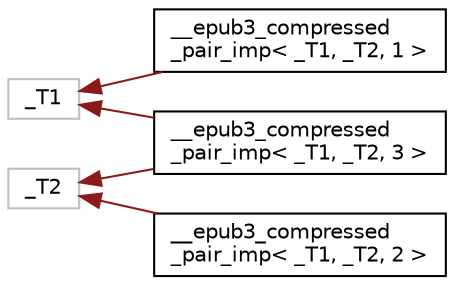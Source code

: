 digraph "Graphical Class Hierarchy"
{
  edge [fontname="Helvetica",fontsize="10",labelfontname="Helvetica",labelfontsize="10"];
  node [fontname="Helvetica",fontsize="10",shape=record];
  rankdir="LR";
  Node1 [label="_T1",height=0.2,width=0.4,color="grey75", fillcolor="white", style="filled"];
  Node1 -> Node2 [dir="back",color="firebrick4",fontsize="10",style="solid",fontname="Helvetica"];
  Node2 [label="__epub3_compressed\l_pair_imp\< _T1, _T2, 1 \>",height=0.2,width=0.4,color="black", fillcolor="white", style="filled",URL="$class____epub3__compressed__pair__imp_3_01___t1_00_01___t2_00_011_01_4.xhtml"];
  Node1 -> Node3 [dir="back",color="firebrick4",fontsize="10",style="solid",fontname="Helvetica"];
  Node3 [label="__epub3_compressed\l_pair_imp\< _T1, _T2, 3 \>",height=0.2,width=0.4,color="black", fillcolor="white", style="filled",URL="$class____epub3__compressed__pair__imp_3_01___t1_00_01___t2_00_013_01_4.xhtml"];
  Node4 [label="_T2",height=0.2,width=0.4,color="grey75", fillcolor="white", style="filled"];
  Node4 -> Node5 [dir="back",color="firebrick4",fontsize="10",style="solid",fontname="Helvetica"];
  Node5 [label="__epub3_compressed\l_pair_imp\< _T1, _T2, 2 \>",height=0.2,width=0.4,color="black", fillcolor="white", style="filled",URL="$class____epub3__compressed__pair__imp_3_01___t1_00_01___t2_00_012_01_4.xhtml"];
  Node4 -> Node3 [dir="back",color="firebrick4",fontsize="10",style="solid",fontname="Helvetica"];
}
